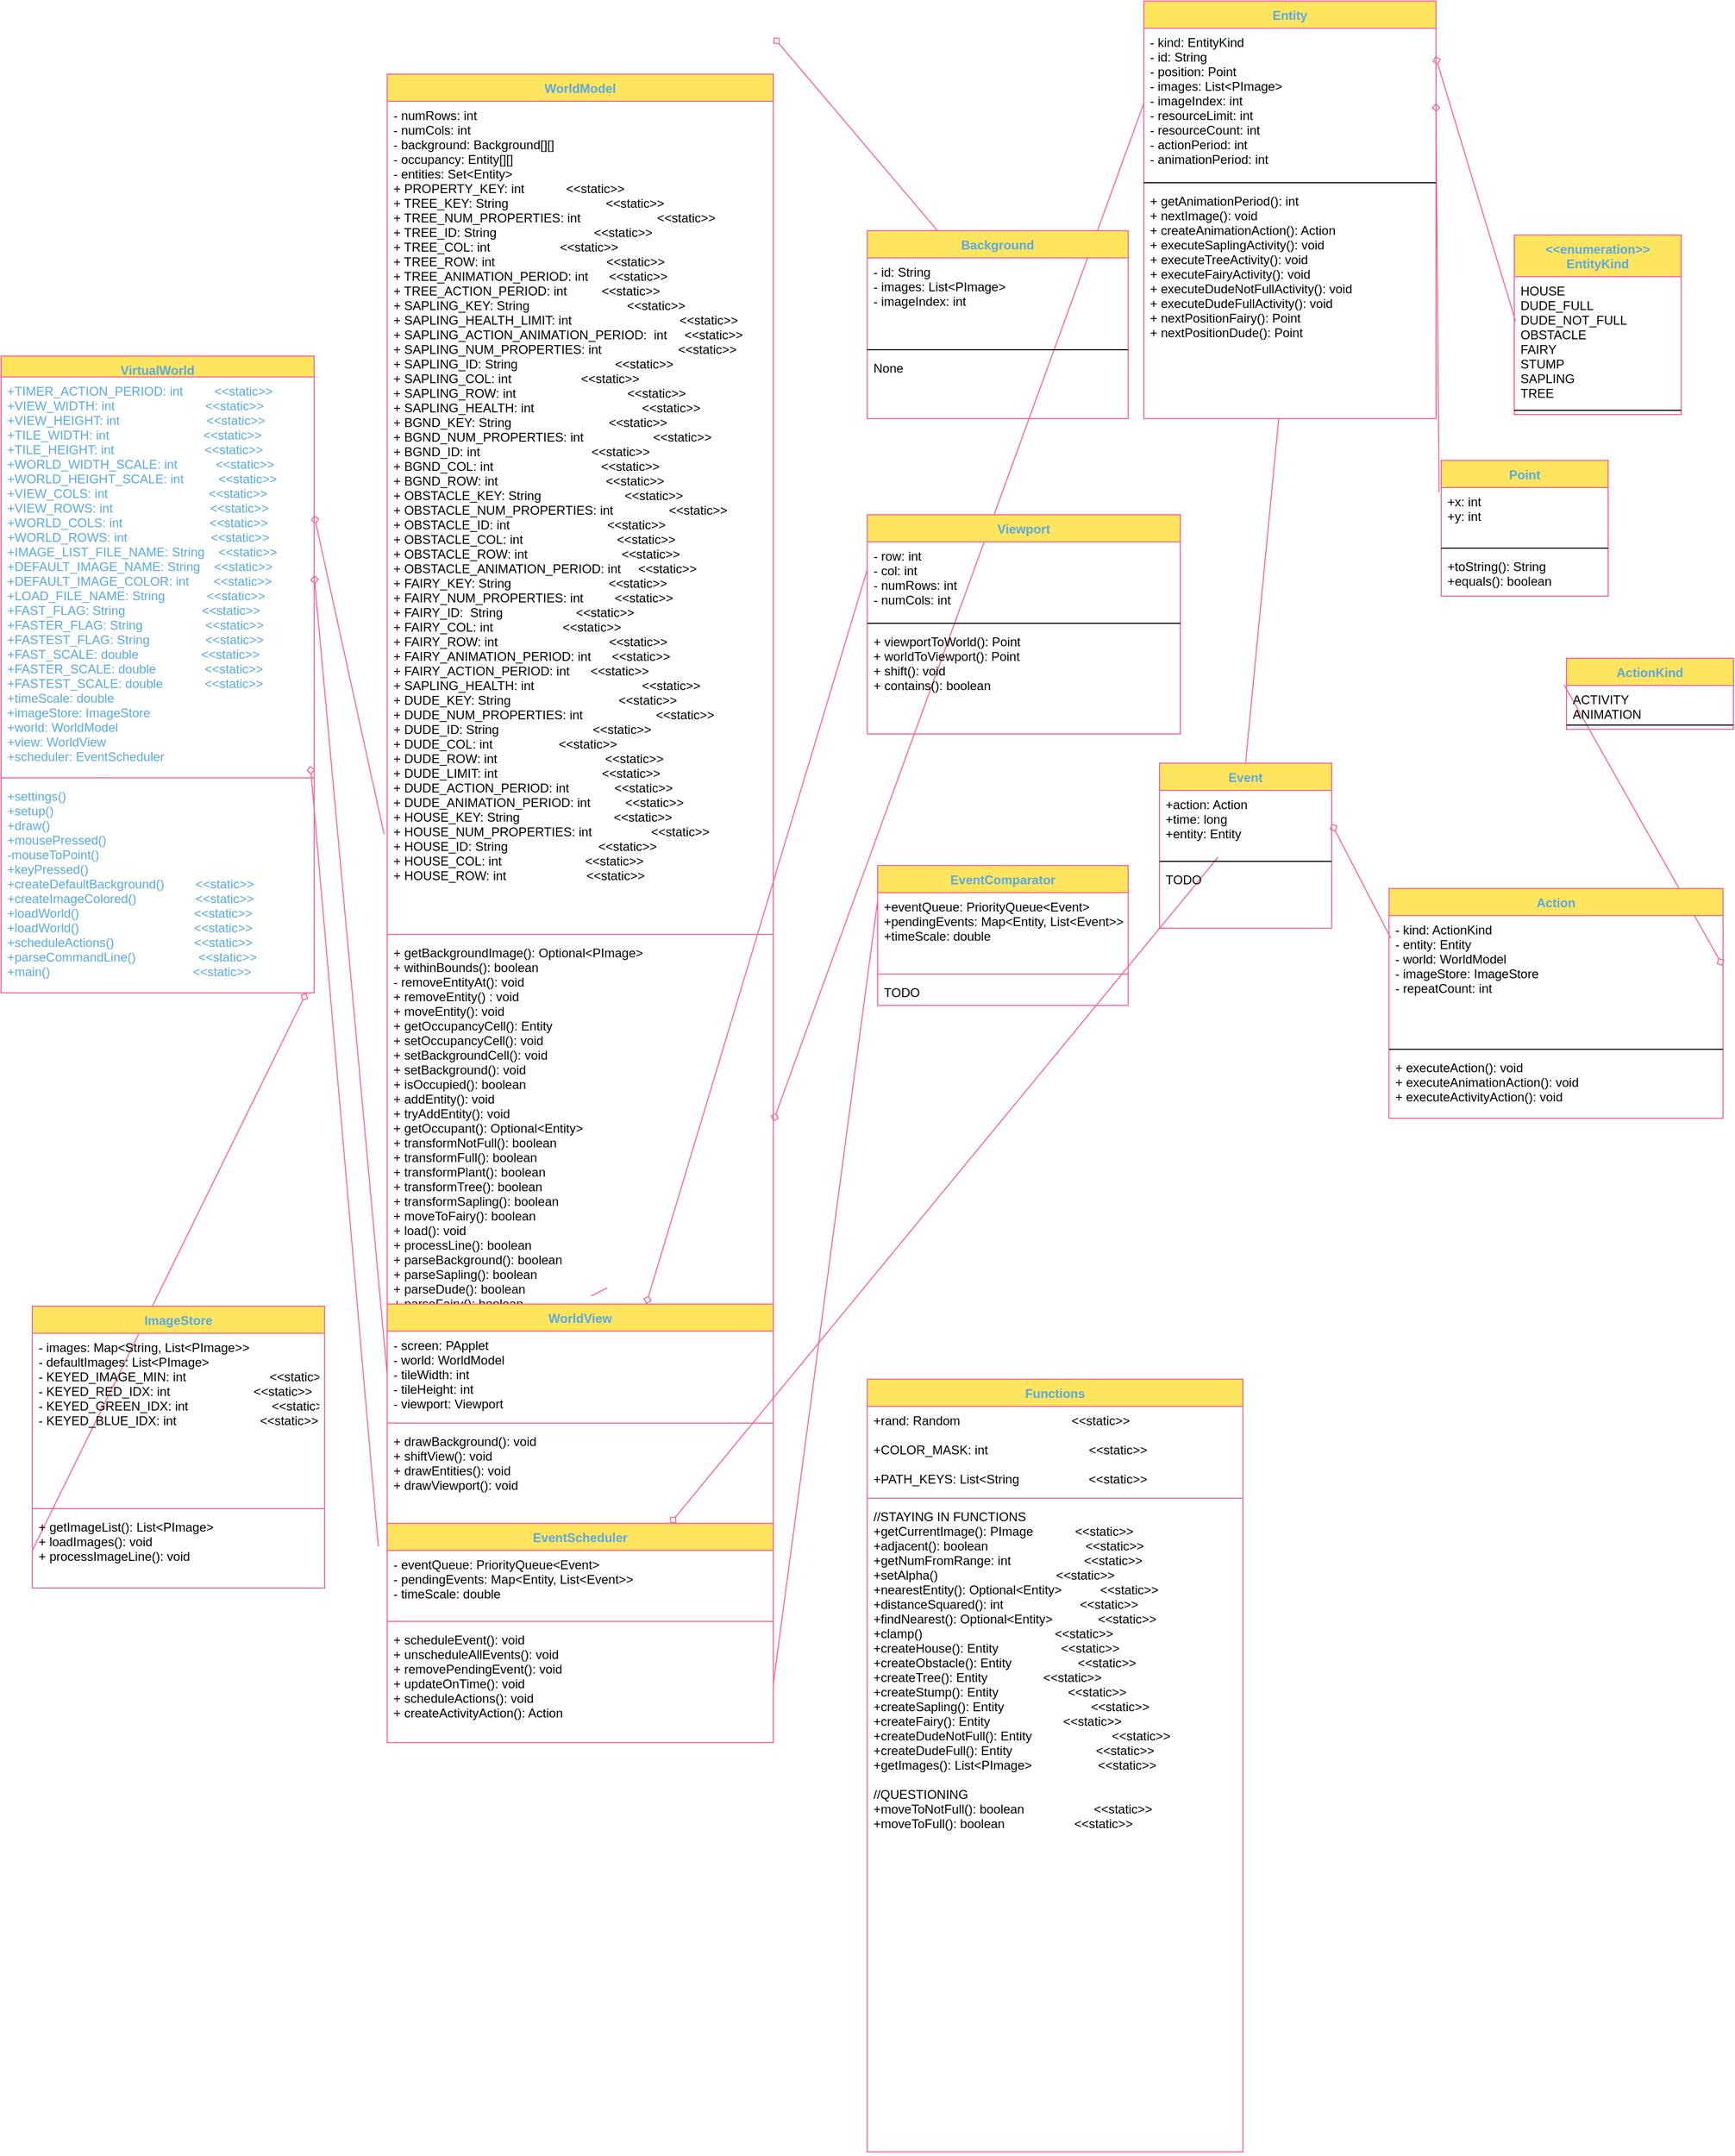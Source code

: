 <mxfile version="20.4.0" type="onedrive"><diagram id="Yo6Zvny2ZRX3JAPKxXua" name="Page 2"><mxGraphModel grid="1" page="1" gridSize="10" guides="1" tooltips="1" connect="1" arrows="1" fold="1" pageScale="1" pageWidth="850" pageHeight="1100" math="0" shadow="0"><root><mxCell id="0"/><mxCell id="1" parent="0"/><mxCell id="8I9pphBKhg92I5GMk5e_-31" value="" style="graphMlID=e0;endArrow=none;strokeColor=#FF6392;strokeWidth=1.0;startArrow=diamond;startFill=0;endFill=1;exitX=1;exitY=0.25;exitDx=0;exitDy=0;fontColor=#5AA9E6;entryX=-0.008;entryY=-0.286;entryDx=0;entryDy=0;entryPerimeter=0;" edge="1" parent="1" source="8I9pphBKhg92I5GMk5e_-50" target="8I9pphBKhg92I5GMk5e_-57"><mxGeometry relative="1" as="geometry"/></mxCell><mxCell id="8I9pphBKhg92I5GMk5e_-32" value="" style="graphMlID=e1;endArrow=none;strokeColor=#FF6392;strokeWidth=1.0;startArrow=diamond;startFill=0;endFill=1;exitX=1;exitY=0.5;exitDx=0;exitDy=0;fontColor=#5AA9E6;entryX=0;entryY=0.5;entryDx=0;entryDy=0;" edge="1" parent="1" source="8I9pphBKhg92I5GMk5e_-51" target="8I9pphBKhg92I5GMk5e_-61"><mxGeometry relative="1" as="geometry"/></mxCell><mxCell id="8I9pphBKhg92I5GMk5e_-33" value="" style="graphMlID=e2;endArrow=none;strokeColor=#FF6392;strokeWidth=1.0;startArrow=diamond;startFill=0;endFill=1;fontColor=#5AA9E6;entryX=0;entryY=0.25;entryDx=0;entryDy=0;" edge="1" parent="1" source="8I9pphBKhg92I5GMk5e_-60" target="8I9pphBKhg92I5GMk5e_-89"><mxGeometry relative="1" as="geometry"><mxPoint x="648" y="240" as="sourcePoint"/></mxGeometry></mxCell><mxCell id="8I9pphBKhg92I5GMk5e_-34" value="" style="graphMlID=e3;endArrow=none;strokeColor=#FF6392;strokeWidth=1.0;startArrow=diamond;startFill=0;endFill=1;exitX=0.988;exitY=-0.077;exitDx=0;exitDy=0;exitPerimeter=0;fontColor=#5AA9E6;entryX=-0.023;entryY=0.105;entryDx=0;entryDy=0;entryPerimeter=0;" edge="1" parent="1" source="8I9pphBKhg92I5GMk5e_-53" target="8I9pphBKhg92I5GMk5e_-64"><mxGeometry relative="1" as="geometry"><mxPoint x="840" y="580" as="targetPoint"/></mxGeometry></mxCell><mxCell id="8I9pphBKhg92I5GMk5e_-35" value="" style="graphMlID=e4;endArrow=none;strokeColor=#FF6392;strokeWidth=1.0;startArrow=diamond;startFill=0;endFill=1;exitX=0.975;exitY=1;exitDx=0;exitDy=0;exitPerimeter=0;fontColor=#5AA9E6;entryX=0;entryY=0.5;entryDx=0;entryDy=0;" edge="1" parent="1" source="8I9pphBKhg92I5GMk5e_-53" target="8I9pphBKhg92I5GMk5e_-71"><mxGeometry relative="1" as="geometry"/></mxCell><mxCell id="8I9pphBKhg92I5GMk5e_-36" value="" style="graphMlID=e5;endArrow=none;strokeColor=#FF6392;strokeWidth=1.0;startArrow=diamond;startFill=0;endFill=1;fontColor=#5AA9E6;exitX=1.001;exitY=-0.077;exitDx=0;exitDy=0;exitPerimeter=0;" edge="1" parent="1" source="8I9pphBKhg92I5GMk5e_-55" target="8I9pphBKhg92I5GMk5e_-82"><mxGeometry relative="1" as="geometry"/></mxCell><mxCell id="8I9pphBKhg92I5GMk5e_-37" value="" style="graphMlID=e6;endArrow=none;strokeColor=#FF6392;strokeWidth=1.0;startArrow=diamond;startFill=0;endFill=1;fontColor=#5AA9E6;" edge="1" parent="1" source="8I9pphBKhg92I5GMk5e_-64" target="8I9pphBKhg92I5GMk5e_-97"><mxGeometry relative="1" as="geometry"/></mxCell><mxCell id="8I9pphBKhg92I5GMk5e_-38" value="" style="graphMlID=e7;endArrow=none;strokeColor=#FF6392;strokeWidth=1.0;startArrow=none;startFill=1;endFill=1;fontColor=#5AA9E6;entryX=0;entryY=0.25;entryDx=0;entryDy=0;exitX=1;exitY=0.5;exitDx=0;exitDy=0;" edge="1" parent="1" source="8I9pphBKhg92I5GMk5e_-67" target="8I9pphBKhg92I5GMk5e_-72"><mxGeometry relative="1" as="geometry"/></mxCell><mxCell id="8I9pphBKhg92I5GMk5e_-39" value="" style="graphMlID=e8;endArrow=none;strokeColor=#FF6392;strokeWidth=1.0;startArrow=diamond;startFill=0;endFill=1;fontColor=#5AA9E6;exitX=1;exitY=0.5;exitDx=0;exitDy=0;entryX=0;entryY=0.5;entryDx=0;entryDy=0;" edge="1" parent="1" source="8I9pphBKhg92I5GMk5e_-57" target="8I9pphBKhg92I5GMk5e_-86"><mxGeometry relative="1" as="geometry"><mxPoint x="710" y="80" as="sourcePoint"/></mxGeometry></mxCell><mxCell id="8I9pphBKhg92I5GMk5e_-40" value="" style="graphMlID=e9;endArrow=none;strokeColor=#FF6392;strokeWidth=1.0;startArrow=diamond;startFill=0;endFill=1;fontColor=#5AA9E6;exitX=1;exitY=0.5;exitDx=0;exitDy=0;entryX=-0.013;entryY=0.08;entryDx=0;entryDy=0;entryPerimeter=0;" edge="1" parent="1" source="8I9pphBKhg92I5GMk5e_-86" target="8I9pphBKhg92I5GMk5e_-105"><mxGeometry relative="1" as="geometry"/></mxCell><mxCell id="8I9pphBKhg92I5GMk5e_-41" value="" style="graphMlID=e10;endArrow=none;strokeColor=#FF6392;strokeWidth=1.0;startArrow=diamond;startFill=0;endFill=1;fontColor=#5AA9E6;exitX=0.998;exitY=0.132;exitDx=0;exitDy=0;exitPerimeter=0;entryX=0.008;entryY=0.345;entryDx=0;entryDy=0;entryPerimeter=0;" edge="1" parent="1" source="8I9pphBKhg92I5GMk5e_-85" target="8I9pphBKhg92I5GMk5e_-101"><mxGeometry relative="1" as="geometry"/></mxCell><mxCell id="8I9pphBKhg92I5GMk5e_-42" value="" style="graphMlID=e11;endArrow=none;strokeColor=#FF6392;strokeWidth=1.0;startArrow=diamond;startFill=0;endFill=1;fontColor=#5AA9E6;exitX=1;exitY=0.5;exitDx=0;exitDy=0;entryX=0.006;entryY=0.178;entryDx=0;entryDy=0;entryPerimeter=0;" edge="1" parent="1" source="8I9pphBKhg92I5GMk5e_-97" target="8I9pphBKhg92I5GMk5e_-109"><mxGeometry relative="1" as="geometry"/></mxCell><mxCell id="8I9pphBKhg92I5GMk5e_-43" value="" style="graphMlID=e12;endArrow=none;strokeColor=#FF6392;strokeWidth=1.0;startArrow=diamond;startFill=0;endFill=1;fontColor=#5AA9E6;exitX=0.999;exitY=0.387;exitDx=0;exitDy=0;exitPerimeter=0;entryX=-0.014;entryY=0.373;entryDx=0;entryDy=0;entryPerimeter=0;" edge="1" parent="1" source="8I9pphBKhg92I5GMk5e_-109" target="8I9pphBKhg92I5GMk5e_-112"><mxGeometry relative="1" as="geometry"/></mxCell><mxCell id="8I9pphBKhg92I5GMk5e_-45" value="" style="graphMlID=e14;endArrow=none;strokeColor=#FF6392;strokeWidth=1.0;startArrow=none;startFill=1;endFill=1;fontColor=#5AA9E6;exitX=0.5;exitY=0;exitDx=0;exitDy=0;" edge="1" parent="1" source="8I9pphBKhg92I5GMk5e_-96" target="8I9pphBKhg92I5GMk5e_-88"><mxGeometry relative="1" as="geometry"><mxPoint x="1177.699" y="279.661" as="targetPoint"/></mxGeometry></mxCell><mxCell id="8I9pphBKhg92I5GMk5e_-50" value="VirtualWorld" style="swimlane;fontStyle=1;align=center;verticalAlign=top;childLayout=stackLayout;horizontal=1;startSize=20;horizontalStack=0;resizeParent=1;resizeParentMax=0;resizeLast=0;collapsible=1;marginBottom=0;hachureGap=4;pointerEvents=0;fillColor=#FFE45E;strokeColor=#FF6392;fontColor=#5AA9E6;" vertex="1" parent="1"><mxGeometry x="20" y="150" width="300" height="610" as="geometry"/></mxCell><mxCell id="8I9pphBKhg92I5GMk5e_-51" value="+TIMER_ACTION_PERIOD: int         &lt;&lt;static&gt;&gt;&#10;+VIEW_WIDTH: int                          &lt;&lt;static&gt;&gt;&#10;+VIEW_HEIGHT: int                         &lt;&lt;static&gt;&gt;&#10;+TILE_WIDTH: int                           &lt;&lt;static&gt;&gt;&#10;+TILE_HEIGHT: int                          &lt;&lt;static&gt;&gt;&#10;+WORLD_WIDTH_SCALE: int           &lt;&lt;static&gt;&gt;&#10;+WORLD_HEIGHT_SCALE: int          &lt;&lt;static&gt;&gt;&#10;+VIEW_COLS: int                             &lt;&lt;static&gt;&gt;&#10;+VIEW_ROWS: int                            &lt;&lt;static&gt;&gt;&#10;+WORLD_COLS: int                         &lt;&lt;static&gt;&gt;&#10;+WORLD_ROWS: int                        &lt;&lt;static&gt;&gt;&#10;+IMAGE_LIST_FILE_NAME: String    &lt;&lt;static&gt;&gt;&#10;+DEFAULT_IMAGE_NAME: String    &lt;&lt;static&gt;&gt;&#10;+DEFAULT_IMAGE_COLOR: int       &lt;&lt;static&gt;&gt;&#10;+LOAD_FILE_NAME: String            &lt;&lt;static&gt;&gt;&#10;+FAST_FLAG: String                      &lt;&lt;static&gt;&gt;&#10;+FASTER_FLAG: String                  &lt;&lt;static&gt;&gt;&#10;+FASTEST_FLAG: String                &lt;&lt;static&gt;&gt;&#10;+FAST_SCALE: double                  &lt;&lt;static&gt;&gt;&#10;+FASTER_SCALE: double              &lt;&lt;static&gt;&gt;&#10;+FASTEST_SCALE: double            &lt;&lt;static&gt;&gt;&#10;+timeScale: double&#10;+imageStore: ImageStore&#10;+world: WorldModel&#10;+view: WorldView&#10;+scheduler: EventScheduler" style="text;strokeColor=none;fillColor=none;align=left;verticalAlign=top;spacingLeft=4;spacingRight=4;overflow=hidden;rotatable=0;points=[[0,0.5],[1,0.5]];portConstraint=eastwest;fontColor=#5AA9E6;" vertex="1" parent="8I9pphBKhg92I5GMk5e_-50"><mxGeometry y="20" width="300" height="380" as="geometry"/></mxCell><mxCell id="8I9pphBKhg92I5GMk5e_-52" value="" style="line;strokeWidth=1;fillColor=none;align=left;verticalAlign=middle;spacingTop=-1;spacingLeft=3;spacingRight=3;rotatable=0;labelPosition=right;points=[];portConstraint=eastwest;strokeColor=#FF6392;fontColor=#5AA9E6;" vertex="1" parent="8I9pphBKhg92I5GMk5e_-50"><mxGeometry y="400" width="300" height="8" as="geometry"/></mxCell><mxCell id="8I9pphBKhg92I5GMk5e_-53" value="+settings()&#10;+setup()&#10;+draw()&#10;+mousePressed()&#10;-mouseToPoint()&#10;+keyPressed()&#10;+createDefaultBackground()         &lt;&lt;static&gt;&gt;&#10;+createImageColored()                 &lt;&lt;static&gt;&gt;&#10;+loadWorld()                                 &lt;&lt;static&gt;&gt;&#10;+loadWorld()                                 &lt;&lt;static&gt;&gt;&#10;+scheduleActions()                       &lt;&lt;static&gt;&gt;&#10;+parseCommandLine()                  &lt;&lt;static&gt;&gt;&#10;+main()                                         &lt;&lt;static&gt;&gt;" style="text;strokeColor=none;fillColor=none;align=left;verticalAlign=top;spacingLeft=4;spacingRight=4;overflow=hidden;rotatable=0;points=[[0,0.5],[1,0.5]];portConstraint=eastwest;fontColor=#5AA9E6;" vertex="1" parent="8I9pphBKhg92I5GMk5e_-50"><mxGeometry y="408" width="300" height="202" as="geometry"/></mxCell><mxCell id="8I9pphBKhg92I5GMk5e_-54" value="WorldModel" style="swimlane;fontStyle=1;align=center;verticalAlign=top;childLayout=stackLayout;horizontal=1;startSize=26;horizontalStack=0;resizeParent=1;resizeParentMax=0;resizeLast=0;collapsible=1;marginBottom=0;hachureGap=4;pointerEvents=0;sketch=0;fontColor=#5AA9E6;strokeColor=#FF6392;fillColor=#FFE45E;" vertex="1" parent="1"><mxGeometry x="390" y="-120" width="370" height="1598" as="geometry"/></mxCell><mxCell id="8I9pphBKhg92I5GMk5e_-55" value="- numRows: int&#10;- numCols: int&#10;- background: Background[][]&#10;- occupancy: Entity[][]&#10;- entities: Set&lt;Entity&gt;&#10;+ PROPERTY_KEY: int            &lt;&lt;static&gt;&gt;&#10;+ TREE_KEY: String                            &lt;&lt;static&gt;&gt;&#10;+ TREE_NUM_PROPERTIES: int                      &lt;&lt;static&gt;&gt;&#10;+ TREE_ID: String                            &lt;&lt;static&gt;&gt;&#10;+ TREE_COL: int                    &lt;&lt;static&gt;&gt;&#10;+ TREE_ROW: int                                &lt;&lt;static&gt;&gt;&#10;+ TREE_ANIMATION_PERIOD: int      &lt;&lt;static&gt;&gt;&#10;+ TREE_ACTION_PERIOD: int          &lt;&lt;static&gt;&gt;&#10;+ SAPLING_KEY: String                            &lt;&lt;static&gt;&gt;&#10;+ SAPLING_HEALTH_LIMIT: int                               &lt;&lt;static&gt;&gt;&#10;+ SAPLING_ACTION_ANIMATION_PERIOD:  int     &lt;&lt;static&gt;&gt;&#10;+ SAPLING_NUM_PROPERTIES: int                      &lt;&lt;static&gt;&gt;&#10;+ SAPLING_ID: String                            &lt;&lt;static&gt;&gt;&#10;+ SAPLING_COL: int                    &lt;&lt;static&gt;&gt;&#10;+ SAPLING_ROW: int                                &lt;&lt;static&gt;&gt;&#10;+ SAPLING_HEALTH: int                               &lt;&lt;static&gt;&gt;&#10;+ BGND_KEY: String                            &lt;&lt;static&gt;&gt;&#10;+ BGND_NUM_PROPERTIES: int                    &lt;&lt;static&gt;&gt;&#10;+ BGND_ID: int                                &lt;&lt;static&gt;&gt;&#10;+ BGND_COL: int                               &lt;&lt;static&gt;&gt;&#10;+ BGND_ROW: int                               &lt;&lt;static&gt;&gt;&#10;+ OBSTACLE_KEY: String                        &lt;&lt;static&gt;&gt;&#10;+ OBSTACLE_NUM_PROPERTIES: int                &lt;&lt;static&gt;&gt;&#10;+ OBSTACLE_ID: int                            &lt;&lt;static&gt;&gt;&#10;+ OBSTACLE_COL: int                           &lt;&lt;static&gt;&gt;&#10;+ OBSTACLE_ROW: int                           &lt;&lt;static&gt;&gt;&#10;+ OBSTACLE_ANIMATION_PERIOD: int     &lt;&lt;static&gt;&gt;&#10;+ FAIRY_KEY: String                            &lt;&lt;static&gt;&gt;&#10;+ FAIRY_NUM_PROPERTIES: int         &lt;&lt;static&gt;&gt;&#10;+ FAIRY_ID:  String                     &lt;&lt;static&gt;&gt;&#10;+ FAIRY_COL: int                    &lt;&lt;static&gt;&gt;&#10;+ FAIRY_ROW: int                                &lt;&lt;static&gt;&gt;&#10;+ FAIRY_ANIMATION_PERIOD: int      &lt;&lt;static&gt;&gt;&#10;+ FAIRY_ACTION_PERIOD: int      &lt;&lt;static&gt;&gt;&#10;+ SAPLING_HEALTH: int                               &lt;&lt;static&gt;&gt;&#10;+ DUDE_KEY: String                               &lt;&lt;static&gt;&gt;&#10;+ DUDE_NUM_PROPERTIES: int                     &lt;&lt;static&gt;&gt;&#10;+ DUDE_ID: String                           &lt;&lt;static&gt;&gt;&#10;+ DUDE_COL: int                   &lt;&lt;static&gt;&gt;&#10;+ DUDE_ROW: int                               &lt;&lt;static&gt;&gt;&#10;+ DUDE_LIMIT: int                              &lt;&lt;static&gt;&gt;&#10;+ DUDE_ACTION_PERIOD: int             &lt;&lt;static&gt;&gt;&#10;+ DUDE_ANIMATION_PERIOD: int          &lt;&lt;static&gt;&gt;&#10;+ HOUSE_KEY: String                           &lt;&lt;static&gt;&gt;&#10;+ HOUSE_NUM_PROPERTIES: int                 &lt;&lt;static&gt;&gt;&#10;+ HOUSE_ID: String                          &lt;&lt;static&gt;&gt;&#10;+ HOUSE_COL: int                        &lt;&lt;static&gt;&gt;&#10;+ HOUSE_ROW: int                       &lt;&lt;static&gt;&gt;&#10;" style="text;strokeColor=none;fillColor=none;align=left;verticalAlign=top;spacingLeft=4;spacingRight=4;overflow=hidden;rotatable=0;points=[[0,0.5],[1,0.5]];portConstraint=eastwest;fontColor=#000000;" vertex="1" parent="8I9pphBKhg92I5GMk5e_-54"><mxGeometry y="26" width="370" height="794" as="geometry"/></mxCell><mxCell id="8I9pphBKhg92I5GMk5e_-56" value="" style="line;strokeWidth=1;fillColor=none;align=left;verticalAlign=middle;spacingTop=-1;spacingLeft=3;spacingRight=3;rotatable=0;labelPosition=right;points=[];portConstraint=eastwest;strokeColor=#FF6392;fontColor=#5AA9E6;" vertex="1" parent="8I9pphBKhg92I5GMk5e_-54"><mxGeometry y="820" width="370" height="8" as="geometry"/></mxCell><mxCell id="8I9pphBKhg92I5GMk5e_-57" value="+ getBackgroundImage(): Optional&lt;PImage&gt; &#10;+ withinBounds(): boolean&#10;- removeEntityAt(): void&#10;+ removeEntity() : void&#10;+ moveEntity(): void&#10;+ getOccupancyCell(): Entity&#10;+ setOccupancyCell(): void&#10;+ setBackgroundCell(): void&#10;+ setBackground(): void&#10;+ isOccupied(): boolean&#10;+ addEntity(): void&#10;+ tryAddEntity(): void&#10;+ getOccupant(): Optional&lt;Entity&gt;&#10;+ transformNotFull(): boolean&#10;+ transformFull(): boolean&#10;+ transformPlant(): boolean&#10;+ transformTree(): boolean&#10;+ transformSapling(): boolean&#10;+ moveToFairy(): boolean&#10;+ load(): void&#10;+ processLine(): boolean&#10;+ parseBackground(): boolean&#10;+ parseSapling(): boolean&#10;+ parseDude(): boolean&#10;+ parseFairy(): boolean&#10;+ parseTree(): boolean&#10;+ parseObstacle(): boolean&#10;+ parseHouse(): boolean&#10;+ getBackgroundCell(): Background&#10;&#10;" style="text;strokeColor=none;fillColor=none;align=left;verticalAlign=top;spacingLeft=4;spacingRight=4;overflow=hidden;rotatable=0;points=[[0,0.5],[1,0.5]];portConstraint=eastwest;fontColor=#020405;" vertex="1" parent="8I9pphBKhg92I5GMk5e_-54"><mxGeometry y="828" width="370" height="350" as="geometry"/></mxCell><mxCell id="8I9pphBKhg92I5GMk5e_-44" value="" style="graphMlID=e13;endArrow=none;strokeColor=#FF6392;strokeWidth=1.0;startArrow=none;startFill=1;endFill=1;fontColor=#5AA9E6;entryX=0.528;entryY=0.978;entryDx=0;entryDy=0;entryPerimeter=0;exitX=0.57;exitY=-0.037;exitDx=0;exitDy=0;exitPerimeter=0;" edge="1" parent="8I9pphBKhg92I5GMk5e_-54" source="8I9pphBKhg92I5GMk5e_-60" target="8I9pphBKhg92I5GMk5e_-57"><mxGeometry relative="1" as="geometry"/></mxCell><mxCell id="8I9pphBKhg92I5GMk5e_-60" value="WorldView" style="swimlane;fontStyle=1;align=center;verticalAlign=top;childLayout=stackLayout;horizontal=1;startSize=26;horizontalStack=0;resizeParent=1;resizeParentMax=0;resizeLast=0;collapsible=1;marginBottom=0;hachureGap=4;pointerEvents=0;sketch=0;fontColor=#5AA9E6;strokeColor=#FF6392;fillColor=#FFE45E;" vertex="1" parent="8I9pphBKhg92I5GMk5e_-54"><mxGeometry y="1178" width="370" height="420" as="geometry"/></mxCell><mxCell id="8I9pphBKhg92I5GMk5e_-61" value="- screen: PApplet&#10;- world: WorldModel&#10;- tileWidth: int&#10;- tileHeight: int&#10;- viewport: Viewport" style="text;strokeColor=none;fillColor=none;align=left;verticalAlign=top;spacingLeft=4;spacingRight=4;overflow=hidden;rotatable=0;points=[[0,0.5],[1,0.5]];portConstraint=eastwest;fontColor=#000000;" vertex="1" parent="8I9pphBKhg92I5GMk5e_-60"><mxGeometry y="26" width="370" height="84" as="geometry"/></mxCell><mxCell id="8I9pphBKhg92I5GMk5e_-62" value="" style="line;strokeWidth=1;fillColor=none;align=left;verticalAlign=middle;spacingTop=-1;spacingLeft=3;spacingRight=3;rotatable=0;labelPosition=right;points=[];portConstraint=eastwest;strokeColor=#FF6392;fontColor=#5AA9E6;" vertex="1" parent="8I9pphBKhg92I5GMk5e_-60"><mxGeometry y="110" width="370" height="8" as="geometry"/></mxCell><mxCell id="8I9pphBKhg92I5GMk5e_-63" value="+ drawBackground(): void&#10;+ shiftView(): void&#10;+ drawEntities(): void&#10;+ drawViewport(): void&#10;" style="text;strokeColor=none;fillColor=none;align=left;verticalAlign=top;spacingLeft=4;spacingRight=4;overflow=hidden;rotatable=0;points=[[0,0.5],[1,0.5]];portConstraint=eastwest;fontColor=#000000;" vertex="1" parent="8I9pphBKhg92I5GMk5e_-60"><mxGeometry y="118" width="370" height="92" as="geometry"/></mxCell><mxCell id="8I9pphBKhg92I5GMk5e_-64" value="EventScheduler" style="swimlane;fontStyle=1;align=center;verticalAlign=top;childLayout=stackLayout;horizontal=1;startSize=26;horizontalStack=0;resizeParent=1;resizeParentMax=0;resizeLast=0;collapsible=1;marginBottom=0;hachureGap=4;pointerEvents=0;sketch=0;fontColor=#5AA9E6;strokeColor=#FF6392;fillColor=#FFE45E;" vertex="1" parent="8I9pphBKhg92I5GMk5e_-60"><mxGeometry y="210" width="370" height="210" as="geometry"/></mxCell><mxCell id="8I9pphBKhg92I5GMk5e_-65" value="- eventQueue: PriorityQueue&lt;Event&gt;&#10;- pendingEvents: Map&lt;Entity, List&lt;Event&gt;&gt;&#10;- timeScale: double" style="text;strokeColor=none;fillColor=none;align=left;verticalAlign=top;spacingLeft=4;spacingRight=4;overflow=hidden;rotatable=0;points=[[0,0.5],[1,0.5]];portConstraint=eastwest;fontColor=#000000;" vertex="1" parent="8I9pphBKhg92I5GMk5e_-64"><mxGeometry y="26" width="370" height="64" as="geometry"/></mxCell><mxCell id="8I9pphBKhg92I5GMk5e_-66" value="" style="line;strokeWidth=1;fillColor=none;align=left;verticalAlign=middle;spacingTop=-1;spacingLeft=3;spacingRight=3;rotatable=0;labelPosition=right;points=[];portConstraint=eastwest;strokeColor=#FF6392;fontColor=#5AA9E6;" vertex="1" parent="8I9pphBKhg92I5GMk5e_-64"><mxGeometry y="90" width="370" height="8" as="geometry"/></mxCell><mxCell id="8I9pphBKhg92I5GMk5e_-67" value="+ scheduleEvent(): void&#10;+ unscheduleAllEvents(): void&#10;+ removePendingEvent(): void&#10;+ updateOnTime(): void&#10;+ scheduleActions(): void&#10;+ createActivityAction(): Action" style="text;strokeColor=none;fillColor=none;align=left;verticalAlign=top;spacingLeft=4;spacingRight=4;overflow=hidden;rotatable=0;points=[[0,0.5],[1,0.5]];portConstraint=eastwest;fontColor=#000000;" vertex="1" parent="8I9pphBKhg92I5GMk5e_-64"><mxGeometry y="98" width="370" height="112" as="geometry"/></mxCell><mxCell id="8I9pphBKhg92I5GMk5e_-68" value="ImageStore" style="swimlane;fontStyle=1;align=center;verticalAlign=top;childLayout=stackLayout;horizontal=1;startSize=26;horizontalStack=0;resizeParent=1;resizeParentMax=0;resizeLast=0;collapsible=1;marginBottom=0;hachureGap=4;pointerEvents=0;sketch=0;fontColor=#5AA9E6;strokeColor=#FF6392;fillColor=#FFE45E;" vertex="1" parent="1"><mxGeometry x="50" y="1060" width="280" height="270" as="geometry"/></mxCell><mxCell id="8I9pphBKhg92I5GMk5e_-69" value="- images: Map&lt;String, List&lt;PImage&gt;&gt;&#10;- defaultImages: List&lt;PImage&gt;&#10;- KEYED_IMAGE_MIN: int                        &lt;&lt;static&gt;&gt;&#10;- KEYED_RED_IDX: int                        &lt;&lt;static&gt;&gt;&#10;- KEYED_GREEN_IDX: int                        &lt;&lt;static&gt;&gt;&#10;- KEYED_BLUE_IDX: int                        &lt;&lt;static&gt;&gt;" style="text;strokeColor=none;fillColor=none;align=left;verticalAlign=top;spacingLeft=4;spacingRight=4;overflow=hidden;rotatable=0;points=[[0,0.5],[1,0.5]];portConstraint=eastwest;fontColor=#000000;" vertex="1" parent="8I9pphBKhg92I5GMk5e_-68"><mxGeometry y="26" width="280" height="164" as="geometry"/></mxCell><mxCell id="8I9pphBKhg92I5GMk5e_-70" value="" style="line;strokeWidth=1;fillColor=none;align=left;verticalAlign=middle;spacingTop=-1;spacingLeft=3;spacingRight=3;rotatable=0;labelPosition=right;points=[];portConstraint=eastwest;strokeColor=#FF6392;fontColor=#5AA9E6;" vertex="1" parent="8I9pphBKhg92I5GMk5e_-68"><mxGeometry y="190" width="280" height="8" as="geometry"/></mxCell><mxCell id="8I9pphBKhg92I5GMk5e_-71" value="+ getImageList(): List&lt;PImage&gt;&#10;+ loadImages(): void&#10;+ processImageLine(): void" style="text;strokeColor=none;fillColor=none;align=left;verticalAlign=top;spacingLeft=4;spacingRight=4;overflow=hidden;rotatable=0;points=[[0,0.5],[1,0.5]];portConstraint=eastwest;fontColor=#000000;" vertex="1" parent="8I9pphBKhg92I5GMk5e_-68"><mxGeometry y="198" width="280" height="72" as="geometry"/></mxCell><mxCell id="8I9pphBKhg92I5GMk5e_-72" value="EventComparator" style="swimlane;fontStyle=1;align=center;verticalAlign=top;childLayout=stackLayout;horizontal=1;startSize=26;horizontalStack=0;resizeParent=1;resizeParentMax=0;resizeLast=0;collapsible=1;marginBottom=0;hachureGap=4;pointerEvents=0;sketch=0;fontColor=#5AA9E6;strokeColor=#FF6392;fillColor=#FFE45E;" vertex="1" parent="1"><mxGeometry x="860" y="638" width="240" height="134" as="geometry"/></mxCell><mxCell id="8I9pphBKhg92I5GMk5e_-73" value="+eventQueue: PriorityQueue&lt;Event&gt;&#10;+pendingEvents: Map&lt;Entity, List&lt;Event&gt;&gt;&#10;+timeScale: double" style="text;strokeColor=none;fillColor=none;align=left;verticalAlign=top;spacingLeft=4;spacingRight=4;overflow=hidden;rotatable=0;points=[[0,0.5],[1,0.5]];portConstraint=eastwest;fontColor=#000000;" vertex="1" parent="8I9pphBKhg92I5GMk5e_-72"><mxGeometry y="26" width="240" height="74" as="geometry"/></mxCell><mxCell id="8I9pphBKhg92I5GMk5e_-74" value="" style="line;strokeWidth=1;fillColor=none;align=left;verticalAlign=middle;spacingTop=-1;spacingLeft=3;spacingRight=3;rotatable=0;labelPosition=right;points=[];portConstraint=eastwest;strokeColor=#FF6392;fontColor=#5AA9E6;" vertex="1" parent="8I9pphBKhg92I5GMk5e_-72"><mxGeometry y="100" width="240" height="8" as="geometry"/></mxCell><mxCell id="8I9pphBKhg92I5GMk5e_-75" value="TODO" style="text;strokeColor=none;fillColor=none;align=left;verticalAlign=top;spacingLeft=4;spacingRight=4;overflow=hidden;rotatable=0;points=[[0,0.5],[1,0.5]];portConstraint=eastwest;fontColor=#000000;" vertex="1" parent="8I9pphBKhg92I5GMk5e_-72"><mxGeometry y="108" width="240" height="26" as="geometry"/></mxCell><mxCell id="8I9pphBKhg92I5GMk5e_-77" value="Functions" style="swimlane;fontStyle=1;align=center;verticalAlign=top;childLayout=stackLayout;horizontal=1;startSize=26;horizontalStack=0;resizeParent=1;resizeParentMax=0;resizeLast=0;collapsible=1;marginBottom=0;hachureGap=4;pointerEvents=0;sketch=0;fontColor=#5AA9E6;strokeColor=#FF6392;fillColor=#FFE45E;" vertex="1" parent="1"><mxGeometry x="850" y="1130" width="360" height="740" as="geometry"/></mxCell><mxCell id="8I9pphBKhg92I5GMk5e_-78" value="+rand: Random                                &lt;&lt;static&gt;&gt;&#10;&#10;+COLOR_MASK: int                             &lt;&lt;static&gt;&gt;&#10;&#10;+PATH_KEYS: List&lt;String                    &lt;&lt;static&gt;&gt;&#10;" style="text;strokeColor=none;fillColor=none;align=left;verticalAlign=top;spacingLeft=4;spacingRight=4;overflow=hidden;rotatable=0;points=[[0,0.5],[1,0.5]];portConstraint=eastwest;fontColor=#000000;" vertex="1" parent="8I9pphBKhg92I5GMk5e_-77"><mxGeometry y="26" width="360" height="84" as="geometry"/></mxCell><mxCell id="8I9pphBKhg92I5GMk5e_-79" value="" style="line;strokeWidth=1;fillColor=none;align=left;verticalAlign=middle;spacingTop=-1;spacingLeft=3;spacingRight=3;rotatable=0;labelPosition=right;points=[];portConstraint=eastwest;strokeColor=#FF6392;fontColor=#5AA9E6;" vertex="1" parent="8I9pphBKhg92I5GMk5e_-77"><mxGeometry y="110" width="360" height="8" as="geometry"/></mxCell><mxCell id="8I9pphBKhg92I5GMk5e_-80" value="//STAYING IN FUNCTIONS&#10;+getCurrentImage(): PImage            &lt;&lt;static&gt;&gt;&#10;+adjacent(): boolean                            &lt;&lt;static&gt;&gt;&#10;+getNumFromRange: int                     &lt;&lt;static&gt;&gt;&#10;+setAlpha()                                  &lt;&lt;static&gt;&gt;&#10;+nearestEntity(): Optional&lt;Entity&gt;           &lt;&lt;static&gt;&gt;&#10;+distanceSquared(): int                      &lt;&lt;static&gt;&gt;&#10;+findNearest(): Optional&lt;Entity&gt;             &lt;&lt;static&gt;&gt;&#10;+clamp()                                      &lt;&lt;static&gt;&gt;&#10;+createHouse(): Entity                  &lt;&lt;static&gt;&gt;&#10;+createObstacle(): Entity                   &lt;&lt;static&gt;&gt;&#10;+createTree(): Entity                &lt;&lt;static&gt;&gt;&#10;+createStump(): Entity                    &lt;&lt;static&gt;&gt;&#10;+createSapling(): Entity                         &lt;&lt;static&gt;&gt;&#10;+createFairy(): Entity                     &lt;&lt;static&gt;&gt;&#10;+createDudeNotFull(): Entity                       &lt;&lt;static&gt;&gt;&#10;+createDudeFull(): Entity                        &lt;&lt;static&gt;&gt;&#10;+getImages(): List&lt;PImage&gt;                   &lt;&lt;static&gt;&gt;&#10;&#10;//QUESTIONING&#10;+moveToNotFull(): boolean                    &lt;&lt;static&gt;&gt;&#10;+moveToFull(): boolean                    &lt;&lt;static&gt;&gt;&#10;&#10;&#10;&#10;&#10;&#10;&#10;" style="text;strokeColor=none;fillColor=none;align=left;verticalAlign=top;spacingLeft=4;spacingRight=4;overflow=hidden;rotatable=0;points=[[0,0.5],[1,0.5]];portConstraint=eastwest;fontColor=#000000;" vertex="1" parent="8I9pphBKhg92I5GMk5e_-77"><mxGeometry y="118" width="360" height="622" as="geometry"/></mxCell><mxCell id="8I9pphBKhg92I5GMk5e_-81" value="Background" style="swimlane;fontStyle=1;align=center;verticalAlign=top;childLayout=stackLayout;horizontal=1;startSize=26;horizontalStack=0;resizeParent=1;resizeParentMax=0;resizeLast=0;collapsible=1;marginBottom=0;hachureGap=4;pointerEvents=0;sketch=0;fontColor=#5AA9E6;strokeColor=#FF6392;fillColor=#FFE45E;" vertex="1" parent="1"><mxGeometry x="850" y="30" width="250" height="180" as="geometry"/></mxCell><mxCell id="8I9pphBKhg92I5GMk5e_-82" value="- id: String&#10;- images: List&lt;PImage&gt;&#10;- imageIndex: int" style="text;strokeColor=none;fillColor=none;align=left;verticalAlign=top;spacingLeft=4;spacingRight=4;overflow=hidden;rotatable=0;points=[[0,0.5],[1,0.5]];portConstraint=eastwest;" vertex="1" parent="8I9pphBKhg92I5GMk5e_-81"><mxGeometry y="26" width="250" height="84" as="geometry"/></mxCell><mxCell id="8I9pphBKhg92I5GMk5e_-83" value="" style="line;strokeWidth=1;fillColor=none;align=left;verticalAlign=middle;spacingTop=-1;spacingLeft=3;spacingRight=3;rotatable=0;labelPosition=right;points=[];portConstraint=eastwest;" vertex="1" parent="8I9pphBKhg92I5GMk5e_-81"><mxGeometry y="110" width="250" height="8" as="geometry"/></mxCell><mxCell id="8I9pphBKhg92I5GMk5e_-84" value="None" style="text;strokeColor=none;fillColor=none;align=left;verticalAlign=top;spacingLeft=4;spacingRight=4;overflow=hidden;rotatable=0;points=[[0,0.5],[1,0.5]];portConstraint=eastwest;" vertex="1" parent="8I9pphBKhg92I5GMk5e_-81"><mxGeometry y="118" width="250" height="62" as="geometry"/></mxCell><mxCell id="8I9pphBKhg92I5GMk5e_-85" value="Entity" style="swimlane;fontStyle=1;align=center;verticalAlign=top;childLayout=stackLayout;horizontal=1;startSize=26;horizontalStack=0;resizeParent=1;resizeParentMax=0;resizeLast=0;collapsible=1;marginBottom=0;hachureGap=4;pointerEvents=0;sketch=0;fontColor=#5AA9E6;strokeColor=#FF6392;fillColor=#FFE45E;" vertex="1" parent="1"><mxGeometry x="1115" y="-190" width="280" height="400" as="geometry"/></mxCell><mxCell id="8I9pphBKhg92I5GMk5e_-86" value="- kind: EntityKind&#10;- id: String&#10;- position: Point&#10;- images: List&lt;PImage&gt;&#10;- imageIndex: int&#10;- resourceLimit: int&#10;- resourceCount: int&#10;- actionPeriod: int&#10;- animationPeriod: int" style="text;strokeColor=none;fillColor=none;align=left;verticalAlign=top;spacingLeft=4;spacingRight=4;overflow=hidden;rotatable=0;points=[[0,0.5],[1,0.5]];portConstraint=eastwest;" vertex="1" parent="8I9pphBKhg92I5GMk5e_-85"><mxGeometry y="26" width="280" height="144" as="geometry"/></mxCell><mxCell id="8I9pphBKhg92I5GMk5e_-87" value="" style="line;strokeWidth=1;fillColor=none;align=left;verticalAlign=middle;spacingTop=-1;spacingLeft=3;spacingRight=3;rotatable=0;labelPosition=right;points=[];portConstraint=eastwest;" vertex="1" parent="8I9pphBKhg92I5GMk5e_-85"><mxGeometry y="170" width="280" height="8" as="geometry"/></mxCell><mxCell id="8I9pphBKhg92I5GMk5e_-88" value="+ getAnimationPeriod(): int &#10;+ nextImage(): void&#10;+ createAnimationAction(): Action&#10;+ executeSaplingActivity(): void&#10;+ executeTreeActivity(): void&#10;+ executeFairyActivity(): void&#10;+ executeDudeNotFullActivity(): void&#10;+ executeDudeFullActivity(): void&#10;+ nextPositionFairy(): Point&#10;+ nextPositionDude(): Point" style="text;strokeColor=none;fillColor=none;align=left;verticalAlign=top;spacingLeft=4;spacingRight=4;overflow=hidden;rotatable=0;points=[[0,0.5],[1,0.5]];portConstraint=eastwest;" vertex="1" parent="8I9pphBKhg92I5GMk5e_-85"><mxGeometry y="178" width="280" height="222" as="geometry"/></mxCell><mxCell id="8I9pphBKhg92I5GMk5e_-89" value="Viewport" style="swimlane;fontStyle=1;align=center;verticalAlign=top;childLayout=stackLayout;horizontal=1;startSize=26;horizontalStack=0;resizeParent=1;resizeParentMax=0;resizeLast=0;collapsible=1;marginBottom=0;hachureGap=4;pointerEvents=0;sketch=0;fontColor=#5AA9E6;strokeColor=#FF6392;fillColor=#FFE45E;" vertex="1" parent="1"><mxGeometry x="850" y="302.04" width="300" height="210" as="geometry"/></mxCell><mxCell id="8I9pphBKhg92I5GMk5e_-90" value="- row: int&#10;- col: int&#10;- numRows: int&#10;- numCols: int" style="text;strokeColor=none;fillColor=none;align=left;verticalAlign=top;spacingLeft=4;spacingRight=4;overflow=hidden;rotatable=0;points=[[0,0.5],[1,0.5]];portConstraint=eastwest;" vertex="1" parent="8I9pphBKhg92I5GMk5e_-89"><mxGeometry y="26" width="300" height="74" as="geometry"/></mxCell><mxCell id="8I9pphBKhg92I5GMk5e_-91" value="" style="line;strokeWidth=1;fillColor=none;align=left;verticalAlign=middle;spacingTop=-1;spacingLeft=3;spacingRight=3;rotatable=0;labelPosition=right;points=[];portConstraint=eastwest;" vertex="1" parent="8I9pphBKhg92I5GMk5e_-89"><mxGeometry y="100" width="300" height="8" as="geometry"/></mxCell><mxCell id="8I9pphBKhg92I5GMk5e_-92" value="+ viewportToWorld(): Point&#10;+ worldToViewport(): Point&#10;+ shift(): void&#10;+ contains(): boolean" style="text;strokeColor=none;fillColor=none;align=left;verticalAlign=top;spacingLeft=4;spacingRight=4;overflow=hidden;rotatable=0;points=[[0,0.5],[1,0.5]];portConstraint=eastwest;" vertex="1" parent="8I9pphBKhg92I5GMk5e_-89"><mxGeometry y="108" width="300" height="102" as="geometry"/></mxCell><mxCell id="8I9pphBKhg92I5GMk5e_-96" value="Event" style="swimlane;fontStyle=1;align=center;verticalAlign=top;childLayout=stackLayout;horizontal=1;startSize=26;horizontalStack=0;resizeParent=1;resizeParentMax=0;resizeLast=0;collapsible=1;marginBottom=0;hachureGap=4;pointerEvents=0;sketch=0;fontColor=#5AA9E6;strokeColor=#FF6392;fillColor=#FFE45E;" vertex="1" parent="1"><mxGeometry x="1130" y="540" width="165" height="158" as="geometry"/></mxCell><mxCell id="8I9pphBKhg92I5GMk5e_-97" value="+action: Action&#10;+time: long&#10;+entity: Entity" style="text;strokeColor=none;fillColor=none;align=left;verticalAlign=top;spacingLeft=4;spacingRight=4;overflow=hidden;rotatable=0;points=[[0,0.5],[1,0.5]];portConstraint=eastwest;" vertex="1" parent="8I9pphBKhg92I5GMk5e_-96"><mxGeometry y="26" width="165" height="64" as="geometry"/></mxCell><mxCell id="8I9pphBKhg92I5GMk5e_-98" value="" style="line;strokeWidth=1;fillColor=none;align=left;verticalAlign=middle;spacingTop=-1;spacingLeft=3;spacingRight=3;rotatable=0;labelPosition=right;points=[];portConstraint=eastwest;" vertex="1" parent="8I9pphBKhg92I5GMk5e_-96"><mxGeometry y="90" width="165" height="8" as="geometry"/></mxCell><mxCell id="8I9pphBKhg92I5GMk5e_-99" value="TODO" style="text;strokeColor=none;fillColor=none;align=left;verticalAlign=top;spacingLeft=4;spacingRight=4;overflow=hidden;rotatable=0;points=[[0,0.5],[1,0.5]];portConstraint=eastwest;" vertex="1" parent="8I9pphBKhg92I5GMk5e_-96"><mxGeometry y="98" width="165" height="60" as="geometry"/></mxCell><mxCell id="8I9pphBKhg92I5GMk5e_-100" value="&lt;&lt;enumeration&gt;&gt;&#10;EntityKind" style="swimlane;fontStyle=1;align=center;verticalAlign=top;childLayout=stackLayout;horizontal=1;startSize=40;horizontalStack=0;resizeParent=1;resizeParentMax=0;resizeLast=0;collapsible=1;marginBottom=0;hachureGap=4;pointerEvents=0;sketch=0;fontColor=#5AA9E6;strokeColor=#FF6392;fillColor=#FFE45E;" vertex="1" parent="1"><mxGeometry x="1470" y="34" width="160" height="172" as="geometry"/></mxCell><mxCell id="8I9pphBKhg92I5GMk5e_-101" value="HOUSE&#10;DUDE_FULL&#10;DUDE_NOT_FULL&#10;OBSTACLE&#10;FAIRY&#10;STUMP&#10;SAPLING&#10;TREE" style="text;strokeColor=none;fillColor=none;align=left;verticalAlign=top;spacingLeft=4;spacingRight=4;overflow=hidden;rotatable=0;points=[[0,0.5],[1,0.5]];portConstraint=eastwest;" vertex="1" parent="8I9pphBKhg92I5GMk5e_-100"><mxGeometry y="40" width="160" height="124" as="geometry"/></mxCell><mxCell id="8I9pphBKhg92I5GMk5e_-102" value="" style="line;strokeWidth=1;fillColor=none;align=left;verticalAlign=middle;spacingTop=-1;spacingLeft=3;spacingRight=3;rotatable=0;labelPosition=right;points=[];portConstraint=eastwest;" vertex="1" parent="8I9pphBKhg92I5GMk5e_-100"><mxGeometry y="164" width="160" height="8" as="geometry"/></mxCell><mxCell id="8I9pphBKhg92I5GMk5e_-104" value="Point" style="swimlane;fontStyle=1;align=center;verticalAlign=top;childLayout=stackLayout;horizontal=1;startSize=26;horizontalStack=0;resizeParent=1;resizeParentMax=0;resizeLast=0;collapsible=1;marginBottom=0;hachureGap=4;pointerEvents=0;sketch=0;fontColor=#5AA9E6;strokeColor=#FF6392;fillColor=#FFE45E;" vertex="1" parent="1"><mxGeometry x="1400" y="250" width="160" height="130" as="geometry"/></mxCell><mxCell id="8I9pphBKhg92I5GMk5e_-105" value="+x: int&#10;+y: int" style="text;strokeColor=none;fillColor=none;align=left;verticalAlign=top;spacingLeft=4;spacingRight=4;overflow=hidden;rotatable=0;points=[[0,0.5],[1,0.5]];portConstraint=eastwest;" vertex="1" parent="8I9pphBKhg92I5GMk5e_-104"><mxGeometry y="26" width="160" height="54" as="geometry"/></mxCell><mxCell id="8I9pphBKhg92I5GMk5e_-106" value="" style="line;strokeWidth=1;fillColor=none;align=left;verticalAlign=middle;spacingTop=-1;spacingLeft=3;spacingRight=3;rotatable=0;labelPosition=right;points=[];portConstraint=eastwest;" vertex="1" parent="8I9pphBKhg92I5GMk5e_-104"><mxGeometry y="80" width="160" height="8" as="geometry"/></mxCell><mxCell id="8I9pphBKhg92I5GMk5e_-107" value="+toString(): String&#10;+equals(): boolean" style="text;strokeColor=none;fillColor=none;align=left;verticalAlign=top;spacingLeft=4;spacingRight=4;overflow=hidden;rotatable=0;points=[[0,0.5],[1,0.5]];portConstraint=eastwest;" vertex="1" parent="8I9pphBKhg92I5GMk5e_-104"><mxGeometry y="88" width="160" height="42" as="geometry"/></mxCell><mxCell id="8I9pphBKhg92I5GMk5e_-108" value="Action" style="swimlane;fontStyle=1;align=center;verticalAlign=top;childLayout=stackLayout;horizontal=1;startSize=26;horizontalStack=0;resizeParent=1;resizeParentMax=0;resizeLast=0;collapsible=1;marginBottom=0;hachureGap=4;pointerEvents=0;sketch=0;fontColor=#5AA9E6;strokeColor=#FF6392;fillColor=#FFE45E;" vertex="1" parent="1"><mxGeometry x="1350" y="660" width="320" height="220" as="geometry"/></mxCell><mxCell id="8I9pphBKhg92I5GMk5e_-109" value="- kind: ActionKind&#10;- entity: Entity&#10;- world: WorldModel&#10;- imageStore: ImageStore&#10;- repeatCount: int" style="text;strokeColor=none;fillColor=none;align=left;verticalAlign=top;spacingLeft=4;spacingRight=4;overflow=hidden;rotatable=0;points=[[0,0.5],[1,0.5]];portConstraint=eastwest;" vertex="1" parent="8I9pphBKhg92I5GMk5e_-108"><mxGeometry y="26" width="320" height="124" as="geometry"/></mxCell><mxCell id="8I9pphBKhg92I5GMk5e_-110" value="" style="line;strokeWidth=1;fillColor=none;align=left;verticalAlign=middle;spacingTop=-1;spacingLeft=3;spacingRight=3;rotatable=0;labelPosition=right;points=[];portConstraint=eastwest;" vertex="1" parent="8I9pphBKhg92I5GMk5e_-108"><mxGeometry y="150" width="320" height="8" as="geometry"/></mxCell><mxCell id="8I9pphBKhg92I5GMk5e_-111" value="+ executeAction(): void&#10;+ executeAnimationAction(): void&#10;+ executeActivityAction(): void&#10;" style="text;strokeColor=none;fillColor=none;align=left;verticalAlign=top;spacingLeft=4;spacingRight=4;overflow=hidden;rotatable=0;points=[[0,0.5],[1,0.5]];portConstraint=eastwest;" vertex="1" parent="8I9pphBKhg92I5GMk5e_-108"><mxGeometry y="158" width="320" height="62" as="geometry"/></mxCell><mxCell id="8I9pphBKhg92I5GMk5e_-112" value="ActionKind" style="swimlane;fontStyle=1;align=center;verticalAlign=top;childLayout=stackLayout;horizontal=1;startSize=26;horizontalStack=0;resizeParent=1;resizeParentMax=0;resizeLast=0;collapsible=1;marginBottom=0;hachureGap=4;pointerEvents=0;sketch=0;fontColor=#5AA9E6;strokeColor=#FF6392;fillColor=#FFE45E;" vertex="1" parent="1"><mxGeometry x="1520" y="439.54" width="160" height="68" as="geometry"/></mxCell><mxCell id="8I9pphBKhg92I5GMk5e_-113" value="ACTIVITY&#10;ANIMATION" style="text;strokeColor=none;fillColor=none;align=left;verticalAlign=top;spacingLeft=4;spacingRight=4;overflow=hidden;rotatable=0;points=[[0,0.5],[1,0.5]];portConstraint=eastwest;" vertex="1" parent="8I9pphBKhg92I5GMk5e_-112"><mxGeometry y="26" width="160" height="34" as="geometry"/></mxCell><mxCell id="8I9pphBKhg92I5GMk5e_-114" value="" style="line;strokeWidth=1;fillColor=none;align=left;verticalAlign=middle;spacingTop=-1;spacingLeft=3;spacingRight=3;rotatable=0;labelPosition=right;points=[];portConstraint=eastwest;" vertex="1" parent="8I9pphBKhg92I5GMk5e_-112"><mxGeometry y="60" width="160" height="8" as="geometry"/></mxCell></root></mxGraphModel></diagram></mxfile>